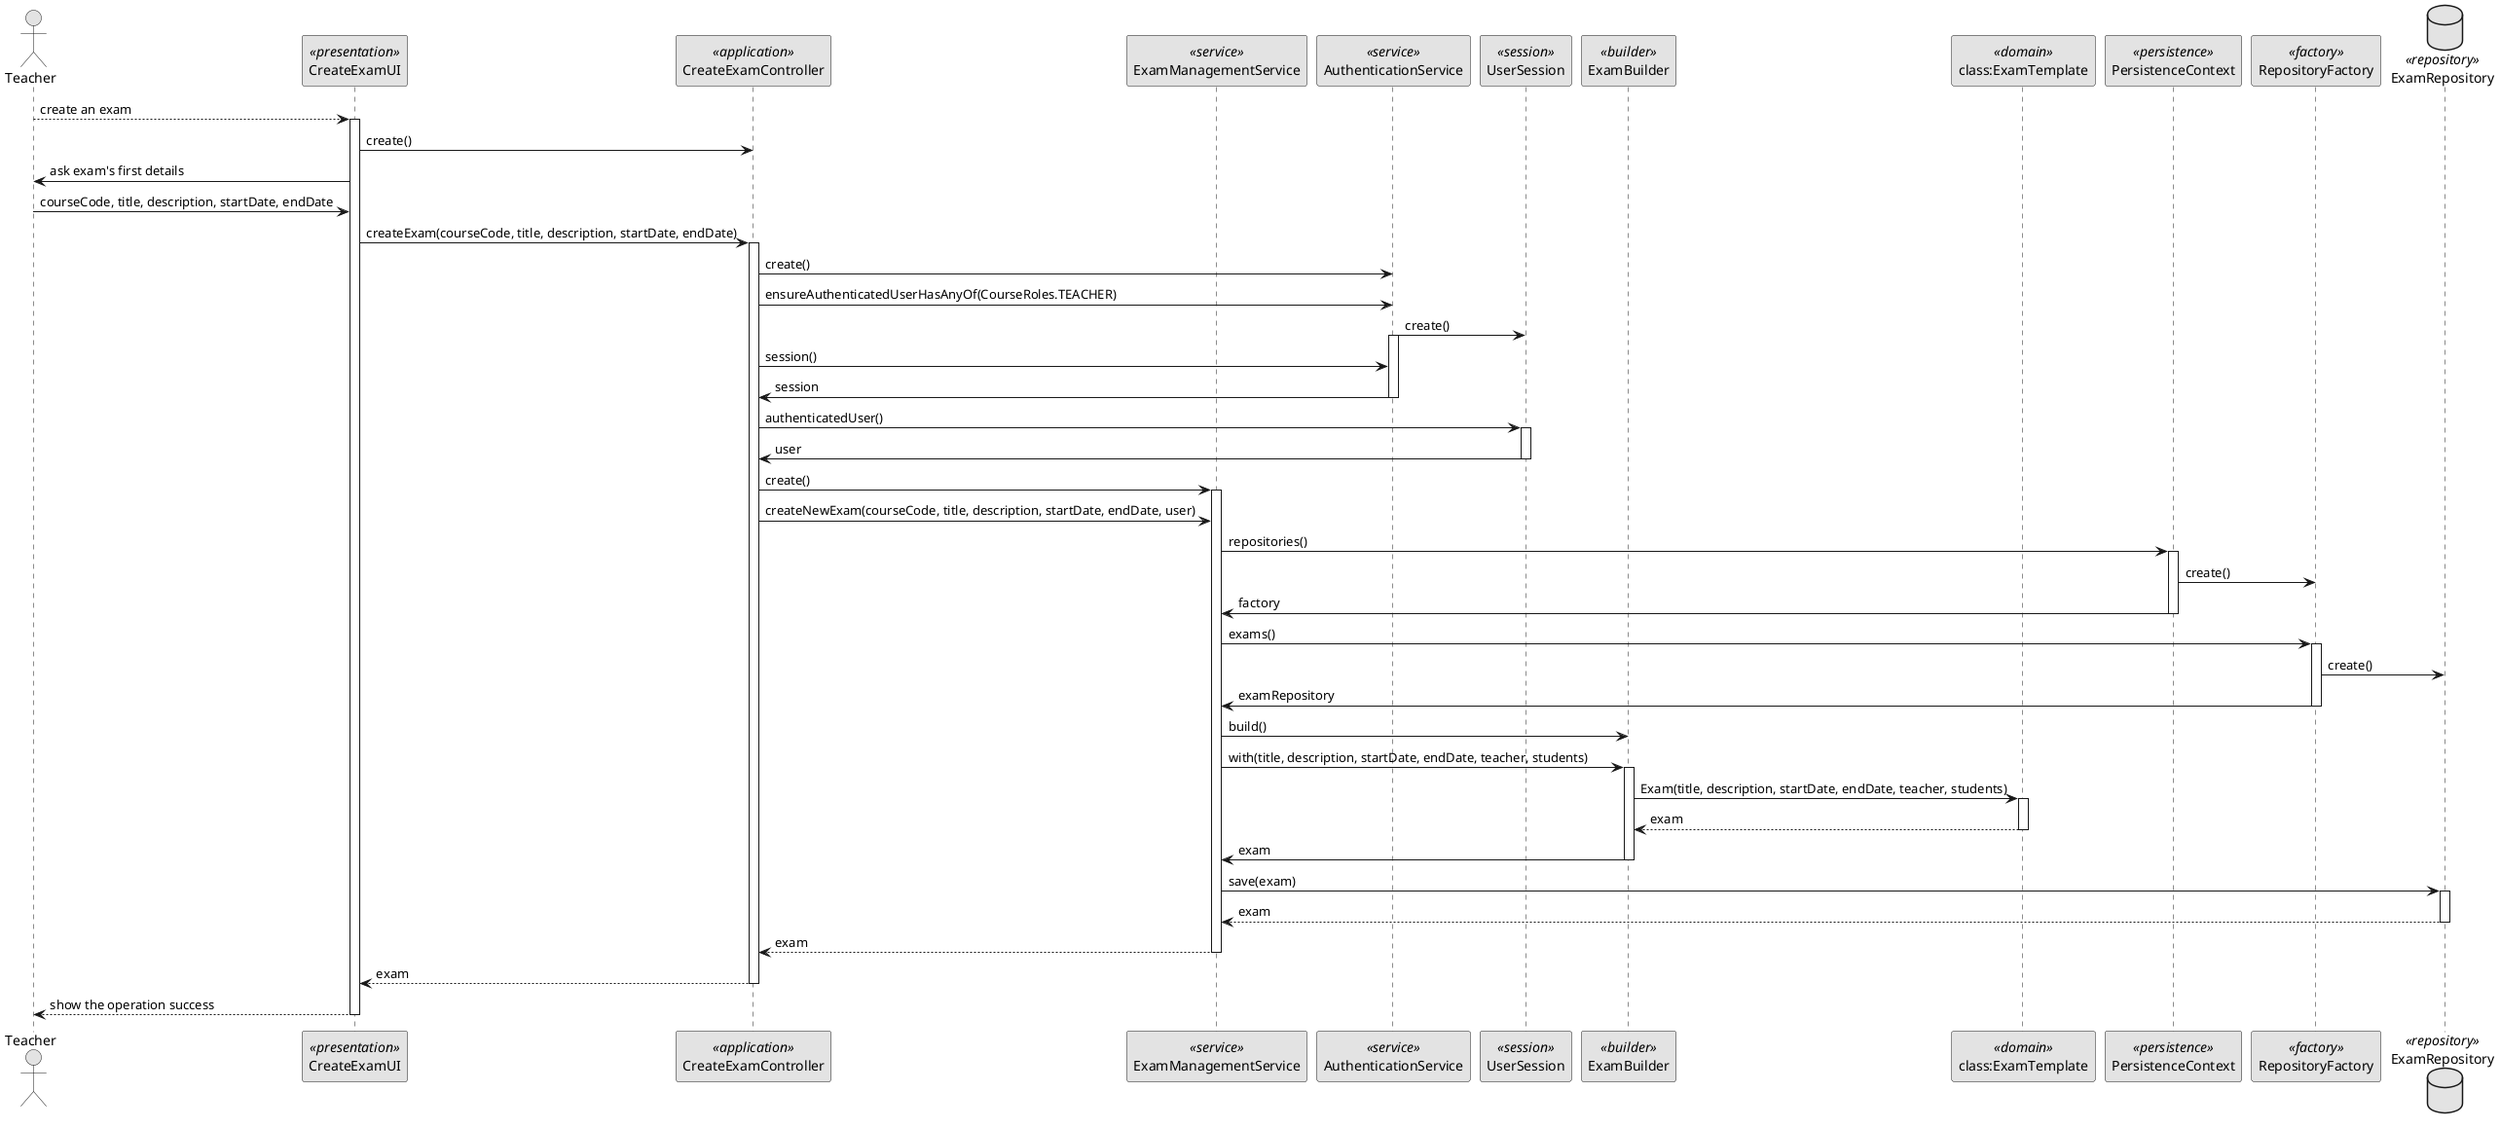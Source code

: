 @startuml
skinparam monochrome true
skinparam packageStyle rect
skinparam defaultFontName FG Virgil
skinparam shadowing false

actor Teacher as Actor
participant CreateExamUI as UI <<presentation>>
participant CreateExamController as Controller <<application>>
participant ExamManagementService as Service <<service>>
participant AuthenticationService as Autzh <<service>>
participant UserSession as UserSession <<session>>
participant ExamBuilder as Builder <<builder>>
participant "class:ExamTemplate" as Exam <<domain>>
participant PersistenceContext as Context <<persistence>>
participant RepositoryFactory as Factory <<factory>>
database ExamRepository as Repository <<repository>>

Actor --> UI : create an exam

activate UI
UI -> Controller : create()
UI -> Actor : ask exam's first details
Actor -> UI : courseCode, title, description, startDate, endDate
UI -> Controller : createExam(courseCode, title, description, startDate, endDate)

activate Controller
Controller -> Autzh : create()
Controller -> Autzh : ensureAuthenticatedUserHasAnyOf(CourseRoles.TEACHER)
Autzh -> UserSession : create()

activate Autzh
Controller -> Autzh : session()
Autzh -> Controller : session
deactivate Autzh

Controller -> UserSession : authenticatedUser()
activate UserSession
UserSession -> Controller : user
deactivate UserSession

Controller -> Service : create()
activate Service
Controller -> Service : createNewExam(courseCode, title, description, startDate, endDate, user)

Service -> Context : repositories()
activate Context
Context -> Factory : create()
Context -> Service : factory
deactivate Context

Service -> Factory : exams()
activate Factory
Factory -> Repository : create()
Factory -> Service : examRepository
deactivate Repository
deactivate Factory

Service -> Builder : build()
Service -> Builder : with(title, description, startDate, endDate, teacher, students)

activate Builder
Builder -> Exam : Exam(title, description, startDate, endDate, teacher, students)
activate Exam
Exam --> Builder : exam
deactivate Exam
Builder -> Service : exam
deactivate Builder

Service -> Repository : save(exam)

activate Repository
Repository --> Service : exam
deactivate Repository

Service --> Controller : exam
deactivate Service

Controller --> UI : exam
deactivate Controller

UI --> Actor : show the operation success

deactivate UI

@enduml